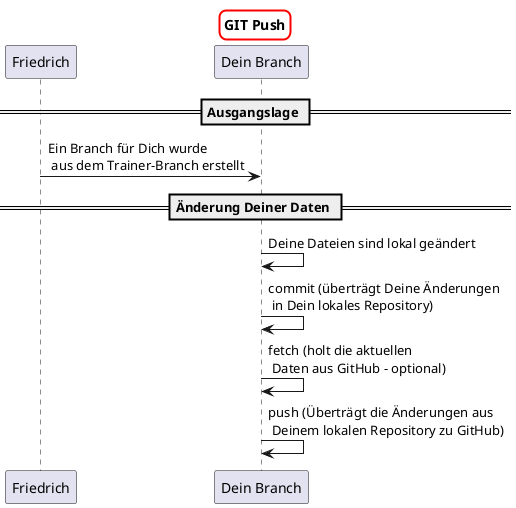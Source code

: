 @startuml
skinparam titleBorderRoundCorner 15
skinparam titleBorderThickness 2
skinparam titleBorderColor red
title GIT Push

== Ausgangslage ==
Friedrich -> "Dein Branch" : Ein Branch für Dich wurde\n aus dem Trainer-Branch erstellt

== Änderung Deiner Daten ==

"Dein Branch" -> "Dein Branch" : Deine Dateien sind lokal geändert
"Dein Branch" -> "Dein Branch" : commit (überträgt Deine Änderungen\n in Dein lokales Repository)
"Dein Branch" -> "Dein Branch" : fetch (holt die aktuellen\n Daten aus GitHub - optional)
"Dein Branch" -> "Dein Branch" : push (Überträgt die Änderungen aus\n Deinem lokalen Repository zu GitHub)

@enduml
